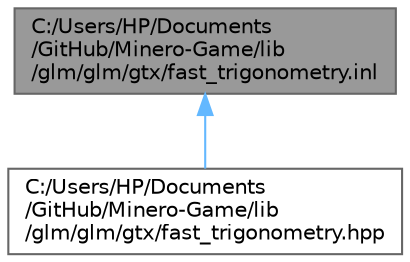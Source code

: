 digraph "C:/Users/HP/Documents/GitHub/Minero-Game/lib/glm/glm/gtx/fast_trigonometry.inl"
{
 // LATEX_PDF_SIZE
  bgcolor="transparent";
  edge [fontname=Helvetica,fontsize=10,labelfontname=Helvetica,labelfontsize=10];
  node [fontname=Helvetica,fontsize=10,shape=box,height=0.2,width=0.4];
  Node1 [id="Node000001",label="C:/Users/HP/Documents\l/GitHub/Minero-Game/lib\l/glm/glm/gtx/fast_trigonometry.inl",height=0.2,width=0.4,color="gray40", fillcolor="grey60", style="filled", fontcolor="black",tooltip=" "];
  Node1 -> Node2 [id="edge3_Node000001_Node000002",dir="back",color="steelblue1",style="solid",tooltip=" "];
  Node2 [id="Node000002",label="C:/Users/HP/Documents\l/GitHub/Minero-Game/lib\l/glm/glm/gtx/fast_trigonometry.hpp",height=0.2,width=0.4,color="grey40", fillcolor="white", style="filled",URL="$lib_2glm_2glm_2gtx_2fast__trigonometry_8hpp.html",tooltip=" "];
}
